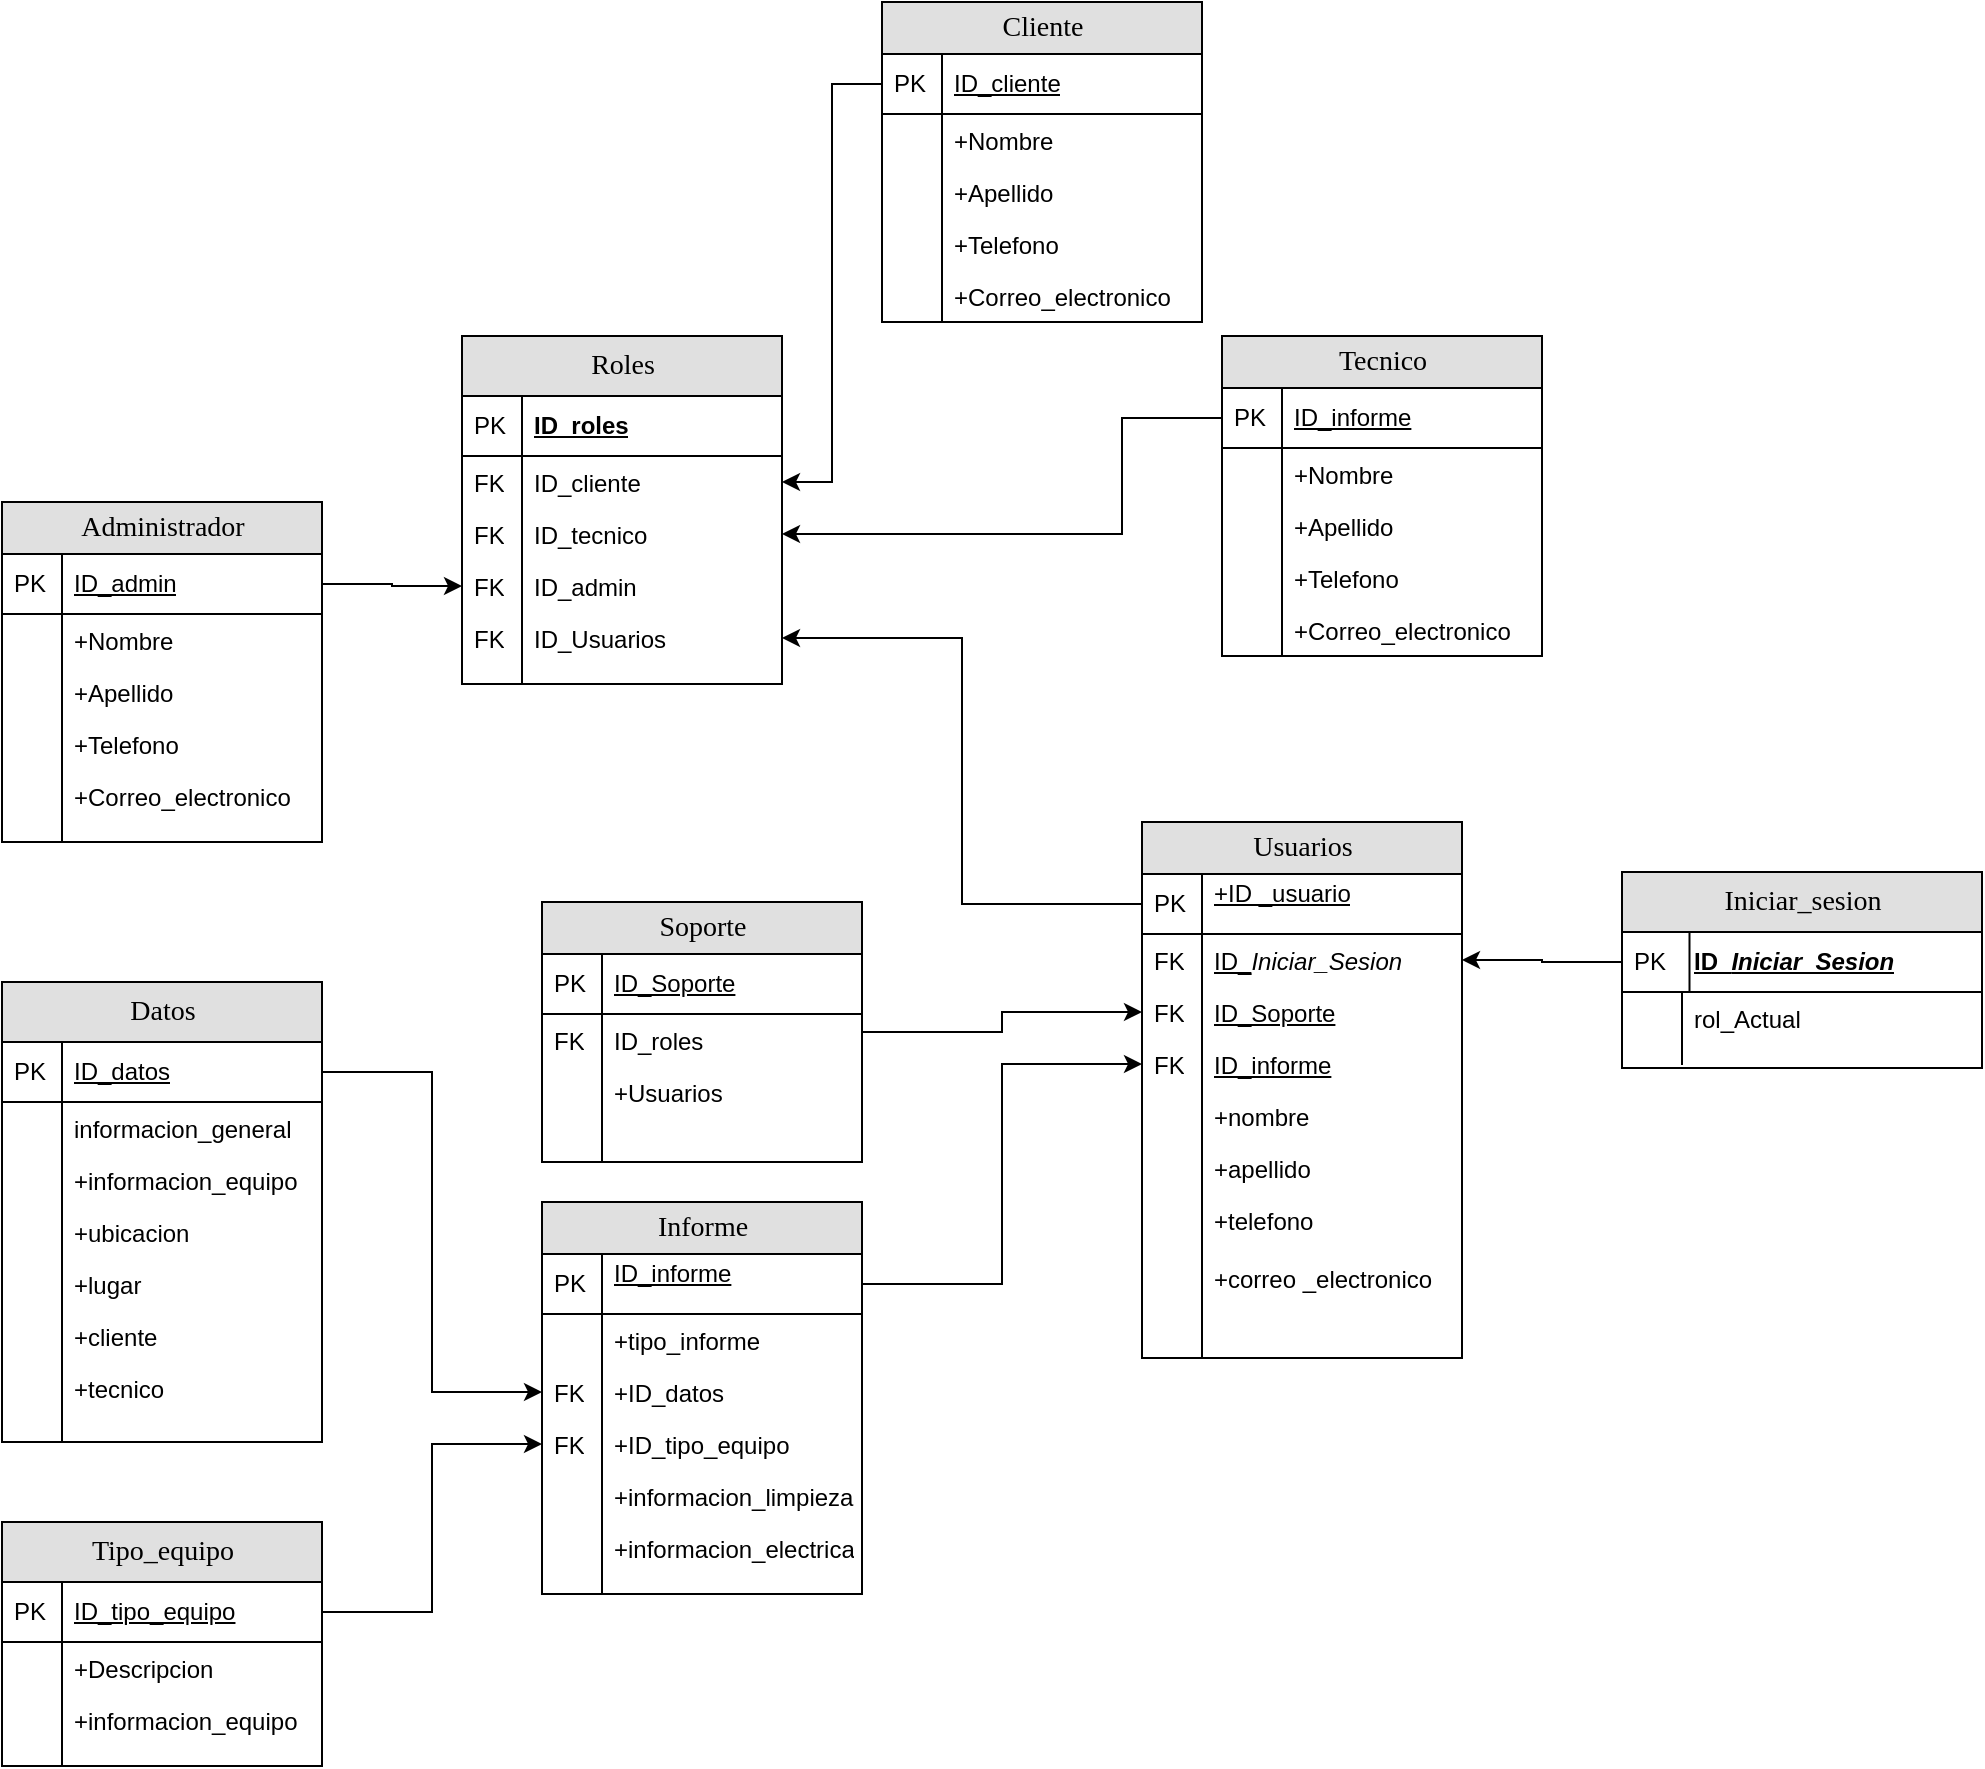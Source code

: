 <mxfile version="24.8.3">
  <diagram name="Page-1" id="e56a1550-8fbb-45ad-956c-1786394a9013">
    <mxGraphModel grid="1" page="1" gridSize="10" guides="1" tooltips="1" connect="1" arrows="1" fold="1" pageScale="1" pageWidth="1100" pageHeight="850" background="none" math="0" shadow="0">
      <root>
        <mxCell id="0" />
        <mxCell id="1" parent="0" />
        <mxCell id="2e49270ec7c68f3f-19" value="Roles" style="swimlane;html=1;fontStyle=0;childLayout=stackLayout;horizontal=1;startSize=30;fillColor=#e0e0e0;horizontalStack=0;resizeParent=1;resizeLast=0;collapsible=1;marginBottom=0;swimlaneFillColor=#ffffff;align=center;rounded=0;shadow=0;comic=0;labelBackgroundColor=none;strokeWidth=1;fontFamily=Verdana;fontSize=14" vertex="1" parent="1">
          <mxGeometry x="-530" y="-193" width="160" height="174" as="geometry" />
        </mxCell>
        <mxCell id="2e49270ec7c68f3f-20" value="ID_roles" style="shape=partialRectangle;top=0;left=0;right=0;bottom=1;html=1;align=left;verticalAlign=middle;fillColor=none;spacingLeft=34;spacingRight=4;whiteSpace=wrap;overflow=hidden;rotatable=0;points=[[0,0.5],[1,0.5]];portConstraint=eastwest;dropTarget=0;fontStyle=5;" vertex="1" parent="2e49270ec7c68f3f-19">
          <mxGeometry y="30" width="160" height="30" as="geometry" />
        </mxCell>
        <mxCell id="2e49270ec7c68f3f-21" value="PK" style="shape=partialRectangle;top=0;left=0;bottom=0;html=1;fillColor=none;align=left;verticalAlign=middle;spacingLeft=4;spacingRight=4;whiteSpace=wrap;overflow=hidden;rotatable=0;points=[];portConstraint=eastwest;part=1;" vertex="1" connectable="0" parent="2e49270ec7c68f3f-20">
          <mxGeometry width="30" height="30" as="geometry" />
        </mxCell>
        <mxCell id="2e49270ec7c68f3f-22" value="ID_cliente" style="shape=partialRectangle;top=0;left=0;right=0;bottom=0;html=1;align=left;verticalAlign=top;fillColor=none;spacingLeft=34;spacingRight=4;whiteSpace=wrap;overflow=hidden;rotatable=0;points=[[0,0.5],[1,0.5]];portConstraint=eastwest;dropTarget=0;" vertex="1" parent="2e49270ec7c68f3f-19">
          <mxGeometry y="60" width="160" height="26" as="geometry" />
        </mxCell>
        <mxCell id="2e49270ec7c68f3f-23" value="FK" style="shape=partialRectangle;top=0;left=0;bottom=0;html=1;fillColor=none;align=left;verticalAlign=top;spacingLeft=4;spacingRight=4;whiteSpace=wrap;overflow=hidden;rotatable=0;points=[];portConstraint=eastwest;part=1;" vertex="1" connectable="0" parent="2e49270ec7c68f3f-22">
          <mxGeometry width="30" height="26" as="geometry" />
        </mxCell>
        <mxCell id="2e49270ec7c68f3f-24" value="ID_tecnico" style="shape=partialRectangle;top=0;left=0;right=0;bottom=0;html=1;align=left;verticalAlign=top;fillColor=none;spacingLeft=34;spacingRight=4;whiteSpace=wrap;overflow=hidden;rotatable=0;points=[[0,0.5],[1,0.5]];portConstraint=eastwest;dropTarget=0;" vertex="1" parent="2e49270ec7c68f3f-19">
          <mxGeometry y="86" width="160" height="26" as="geometry" />
        </mxCell>
        <mxCell id="2e49270ec7c68f3f-25" value="FK" style="shape=partialRectangle;top=0;left=0;bottom=0;html=1;fillColor=none;align=left;verticalAlign=top;spacingLeft=4;spacingRight=4;whiteSpace=wrap;overflow=hidden;rotatable=0;points=[];portConstraint=eastwest;part=1;" vertex="1" connectable="0" parent="2e49270ec7c68f3f-24">
          <mxGeometry width="30" height="26" as="geometry" />
        </mxCell>
        <mxCell id="2e49270ec7c68f3f-26" value="ID_admin" style="shape=partialRectangle;top=0;left=0;right=0;bottom=0;html=1;align=left;verticalAlign=top;fillColor=none;spacingLeft=34;spacingRight=4;whiteSpace=wrap;overflow=hidden;rotatable=0;points=[[0,0.5],[1,0.5]];portConstraint=eastwest;dropTarget=0;" vertex="1" parent="2e49270ec7c68f3f-19">
          <mxGeometry y="112" width="160" height="26" as="geometry" />
        </mxCell>
        <mxCell id="2e49270ec7c68f3f-27" value="FK" style="shape=partialRectangle;top=0;left=0;bottom=0;html=1;fillColor=none;align=left;verticalAlign=top;spacingLeft=4;spacingRight=4;whiteSpace=wrap;overflow=hidden;rotatable=0;points=[];portConstraint=eastwest;part=1;" vertex="1" connectable="0" parent="2e49270ec7c68f3f-26">
          <mxGeometry width="30" height="26" as="geometry" />
        </mxCell>
        <mxCell id="3rJ6d0Um_e3zVgP1eXMT-92" value="ID_Usuarios" style="shape=partialRectangle;top=0;left=0;right=0;bottom=0;html=1;align=left;verticalAlign=top;fillColor=none;spacingLeft=34;spacingRight=4;whiteSpace=wrap;overflow=hidden;rotatable=0;points=[[0,0.5],[1,0.5]];portConstraint=eastwest;dropTarget=0;" vertex="1" parent="2e49270ec7c68f3f-19">
          <mxGeometry y="138" width="160" height="26" as="geometry" />
        </mxCell>
        <mxCell id="3rJ6d0Um_e3zVgP1eXMT-93" value="FK" style="shape=partialRectangle;top=0;left=0;bottom=0;html=1;fillColor=none;align=left;verticalAlign=top;spacingLeft=4;spacingRight=4;whiteSpace=wrap;overflow=hidden;rotatable=0;points=[];portConstraint=eastwest;part=1;" connectable="0" vertex="1" parent="3rJ6d0Um_e3zVgP1eXMT-92">
          <mxGeometry width="30" height="26" as="geometry" />
        </mxCell>
        <mxCell id="2e49270ec7c68f3f-28" value="" style="shape=partialRectangle;top=0;left=0;right=0;bottom=0;html=1;align=left;verticalAlign=top;fillColor=none;spacingLeft=34;spacingRight=4;whiteSpace=wrap;overflow=hidden;rotatable=0;points=[[0,0.5],[1,0.5]];portConstraint=eastwest;dropTarget=0;" vertex="1" parent="2e49270ec7c68f3f-19">
          <mxGeometry y="164" width="160" height="10" as="geometry" />
        </mxCell>
        <mxCell id="2e49270ec7c68f3f-29" value="" style="shape=partialRectangle;top=0;left=0;bottom=0;html=1;fillColor=none;align=left;verticalAlign=top;spacingLeft=4;spacingRight=4;whiteSpace=wrap;overflow=hidden;rotatable=0;points=[];portConstraint=eastwest;part=1;" vertex="1" connectable="0" parent="2e49270ec7c68f3f-28">
          <mxGeometry width="30" height="10" as="geometry" />
        </mxCell>
        <mxCell id="2e49270ec7c68f3f-80" value="Usuarios" style="swimlane;html=1;fontStyle=0;childLayout=stackLayout;horizontal=1;startSize=26;fillColor=#e0e0e0;horizontalStack=0;resizeParent=1;resizeLast=0;collapsible=1;marginBottom=0;swimlaneFillColor=#ffffff;align=center;rounded=0;shadow=0;comic=0;labelBackgroundColor=none;strokeWidth=1;fontFamily=Verdana;fontSize=14" vertex="1" parent="1">
          <mxGeometry x="-190" y="50" width="160" height="268" as="geometry" />
        </mxCell>
        <mxCell id="2e49270ec7c68f3f-81" value="&lt;span style=&quot;font-weight: 400; text-align: center; text-wrap-mode: nowrap;&quot;&gt;+ID _usuario&lt;/span&gt;&lt;div&gt;&lt;span style=&quot;font-weight: 400; text-align: center; text-wrap-mode: nowrap;&quot;&gt;&lt;br&gt;&lt;/span&gt;&lt;/div&gt;" style="shape=partialRectangle;top=0;left=0;right=0;bottom=1;html=1;align=left;verticalAlign=middle;fillColor=none;spacingLeft=34;spacingRight=4;whiteSpace=wrap;overflow=hidden;rotatable=0;points=[[0,0.5],[1,0.5]];portConstraint=eastwest;dropTarget=0;fontStyle=5;" vertex="1" parent="2e49270ec7c68f3f-80">
          <mxGeometry y="26" width="160" height="30" as="geometry" />
        </mxCell>
        <mxCell id="2e49270ec7c68f3f-82" value="PK" style="shape=partialRectangle;top=0;left=0;bottom=0;html=1;fillColor=none;align=left;verticalAlign=middle;spacingLeft=4;spacingRight=4;whiteSpace=wrap;overflow=hidden;rotatable=0;points=[];portConstraint=eastwest;part=1;" vertex="1" connectable="0" parent="2e49270ec7c68f3f-81">
          <mxGeometry width="30" height="30" as="geometry" />
        </mxCell>
        <mxCell id="3rJ6d0Um_e3zVgP1eXMT-101" value="&lt;span style=&quot;text-decoration-line: underline;&quot;&gt;ID_&lt;/span&gt;&lt;i style=&quot;background-color: initial;&quot;&gt;Iniciar_Sesion&lt;/i&gt;" style="shape=partialRectangle;top=0;left=0;right=0;bottom=0;html=1;align=left;verticalAlign=top;fillColor=none;spacingLeft=34;spacingRight=4;whiteSpace=wrap;overflow=hidden;rotatable=0;points=[[0,0.5],[1,0.5]];portConstraint=eastwest;dropTarget=0;" vertex="1" parent="2e49270ec7c68f3f-80">
          <mxGeometry y="56" width="160" height="26" as="geometry" />
        </mxCell>
        <mxCell id="3rJ6d0Um_e3zVgP1eXMT-102" value="FK" style="shape=partialRectangle;top=0;left=0;bottom=0;html=1;fillColor=none;align=left;verticalAlign=top;spacingLeft=4;spacingRight=4;whiteSpace=wrap;overflow=hidden;rotatable=0;points=[];portConstraint=eastwest;part=1;" connectable="0" vertex="1" parent="3rJ6d0Um_e3zVgP1eXMT-101">
          <mxGeometry width="30" height="26" as="geometry" />
        </mxCell>
        <mxCell id="2e49270ec7c68f3f-83" value="&lt;span style=&quot;text-align: center; text-wrap-mode: nowrap; text-decoration-line: underline;&quot;&gt;ID_Soporte&lt;/span&gt;" style="shape=partialRectangle;top=0;left=0;right=0;bottom=0;html=1;align=left;verticalAlign=top;fillColor=none;spacingLeft=34;spacingRight=4;whiteSpace=wrap;overflow=hidden;rotatable=0;points=[[0,0.5],[1,0.5]];portConstraint=eastwest;dropTarget=0;" vertex="1" parent="2e49270ec7c68f3f-80">
          <mxGeometry y="82" width="160" height="26" as="geometry" />
        </mxCell>
        <mxCell id="2e49270ec7c68f3f-84" value="FK" style="shape=partialRectangle;top=0;left=0;bottom=0;html=1;fillColor=none;align=left;verticalAlign=top;spacingLeft=4;spacingRight=4;whiteSpace=wrap;overflow=hidden;rotatable=0;points=[];portConstraint=eastwest;part=1;" vertex="1" connectable="0" parent="2e49270ec7c68f3f-83">
          <mxGeometry width="30" height="26" as="geometry" />
        </mxCell>
        <mxCell id="3rJ6d0Um_e3zVgP1eXMT-129" value="&lt;span style=&quot;text-align: center; text-wrap-mode: nowrap; text-decoration-line: underline;&quot;&gt;ID_informe&lt;/span&gt;" style="shape=partialRectangle;top=0;left=0;right=0;bottom=0;html=1;align=left;verticalAlign=top;fillColor=none;spacingLeft=34;spacingRight=4;whiteSpace=wrap;overflow=hidden;rotatable=0;points=[[0,0.5],[1,0.5]];portConstraint=eastwest;dropTarget=0;" vertex="1" parent="2e49270ec7c68f3f-80">
          <mxGeometry y="108" width="160" height="26" as="geometry" />
        </mxCell>
        <mxCell id="3rJ6d0Um_e3zVgP1eXMT-130" value="FK" style="shape=partialRectangle;top=0;left=0;bottom=0;html=1;fillColor=none;align=left;verticalAlign=top;spacingLeft=4;spacingRight=4;whiteSpace=wrap;overflow=hidden;rotatable=0;points=[];portConstraint=eastwest;part=1;" connectable="0" vertex="1" parent="3rJ6d0Um_e3zVgP1eXMT-129">
          <mxGeometry width="30" height="26" as="geometry" />
        </mxCell>
        <mxCell id="3rJ6d0Um_e3zVgP1eXMT-99" value="&lt;span style=&quot;text-align: center; text-wrap-mode: nowrap;&quot;&gt;+nombre&lt;/span&gt;" style="shape=partialRectangle;top=0;left=0;right=0;bottom=0;html=1;align=left;verticalAlign=top;fillColor=none;spacingLeft=34;spacingRight=4;whiteSpace=wrap;overflow=hidden;rotatable=0;points=[[0,0.5],[1,0.5]];portConstraint=eastwest;dropTarget=0;" vertex="1" parent="2e49270ec7c68f3f-80">
          <mxGeometry y="134" width="160" height="26" as="geometry" />
        </mxCell>
        <mxCell id="3rJ6d0Um_e3zVgP1eXMT-100" value="" style="shape=partialRectangle;top=0;left=0;bottom=0;html=1;fillColor=none;align=left;verticalAlign=top;spacingLeft=4;spacingRight=4;whiteSpace=wrap;overflow=hidden;rotatable=0;points=[];portConstraint=eastwest;part=1;" connectable="0" vertex="1" parent="3rJ6d0Um_e3zVgP1eXMT-99">
          <mxGeometry width="30" height="26" as="geometry" />
        </mxCell>
        <mxCell id="2e49270ec7c68f3f-85" value="+apellido" style="shape=partialRectangle;top=0;left=0;right=0;bottom=0;html=1;align=left;verticalAlign=top;fillColor=none;spacingLeft=34;spacingRight=4;whiteSpace=wrap;overflow=hidden;rotatable=0;points=[[0,0.5],[1,0.5]];portConstraint=eastwest;dropTarget=0;" vertex="1" parent="2e49270ec7c68f3f-80">
          <mxGeometry y="160" width="160" height="26" as="geometry" />
        </mxCell>
        <mxCell id="2e49270ec7c68f3f-86" value="" style="shape=partialRectangle;top=0;left=0;bottom=0;html=1;fillColor=none;align=left;verticalAlign=top;spacingLeft=4;spacingRight=4;whiteSpace=wrap;overflow=hidden;rotatable=0;points=[];portConstraint=eastwest;part=1;" vertex="1" connectable="0" parent="2e49270ec7c68f3f-85">
          <mxGeometry width="30" height="26" as="geometry" />
        </mxCell>
        <mxCell id="2e49270ec7c68f3f-87" value="+telefono&lt;div&gt;&lt;br&gt;&lt;div&gt;+correo _electronico&lt;/div&gt;&lt;/div&gt;" style="shape=partialRectangle;top=0;left=0;right=0;bottom=0;html=1;align=left;verticalAlign=top;fillColor=none;spacingLeft=34;spacingRight=4;whiteSpace=wrap;overflow=hidden;rotatable=0;points=[[0,0.5],[1,0.5]];portConstraint=eastwest;dropTarget=0;" vertex="1" parent="2e49270ec7c68f3f-80">
          <mxGeometry y="186" width="160" height="72" as="geometry" />
        </mxCell>
        <mxCell id="2e49270ec7c68f3f-88" value="" style="shape=partialRectangle;top=0;left=0;bottom=0;html=1;fillColor=none;align=left;verticalAlign=top;spacingLeft=4;spacingRight=4;whiteSpace=wrap;overflow=hidden;rotatable=0;points=[];portConstraint=eastwest;part=1;" vertex="1" connectable="0" parent="2e49270ec7c68f3f-87">
          <mxGeometry width="30" height="72" as="geometry" />
        </mxCell>
        <mxCell id="2e49270ec7c68f3f-89" value="" style="shape=partialRectangle;top=0;left=0;right=0;bottom=0;html=1;align=left;verticalAlign=top;fillColor=none;spacingLeft=34;spacingRight=4;whiteSpace=wrap;overflow=hidden;rotatable=0;points=[[0,0.5],[1,0.5]];portConstraint=eastwest;dropTarget=0;" vertex="1" parent="2e49270ec7c68f3f-80">
          <mxGeometry y="258" width="160" height="10" as="geometry" />
        </mxCell>
        <mxCell id="2e49270ec7c68f3f-90" value="" style="shape=partialRectangle;top=0;left=0;bottom=0;html=1;fillColor=none;align=left;verticalAlign=top;spacingLeft=4;spacingRight=4;whiteSpace=wrap;overflow=hidden;rotatable=0;points=[];portConstraint=eastwest;part=1;" vertex="1" connectable="0" parent="2e49270ec7c68f3f-89">
          <mxGeometry width="30" height="10" as="geometry" />
        </mxCell>
        <mxCell id="4JsmEMZr_gFzECtk1Gia-3" value="Administrador" style="swimlane;html=1;fontStyle=0;childLayout=stackLayout;horizontal=1;startSize=26;fillColor=#e0e0e0;horizontalStack=0;resizeParent=1;resizeLast=0;collapsible=1;marginBottom=0;swimlaneFillColor=#ffffff;align=center;rounded=0;shadow=0;comic=0;labelBackgroundColor=none;strokeWidth=1;fontFamily=Verdana;fontSize=14" vertex="1" parent="1">
          <mxGeometry x="-760" y="-110" width="160" height="170" as="geometry" />
        </mxCell>
        <mxCell id="4JsmEMZr_gFzECtk1Gia-4" value="&lt;span style=&quot;font-weight: 400; text-align: center; text-wrap-mode: nowrap;&quot;&gt;ID_admin&lt;/span&gt;" style="shape=partialRectangle;top=0;left=0;right=0;bottom=1;html=1;align=left;verticalAlign=middle;fillColor=none;spacingLeft=34;spacingRight=4;whiteSpace=wrap;overflow=hidden;rotatable=0;points=[[0,0.5],[1,0.5]];portConstraint=eastwest;dropTarget=0;fontStyle=5;" vertex="1" parent="4JsmEMZr_gFzECtk1Gia-3">
          <mxGeometry y="26" width="160" height="30" as="geometry" />
        </mxCell>
        <mxCell id="4JsmEMZr_gFzECtk1Gia-5" value="PK" style="shape=partialRectangle;top=0;left=0;bottom=0;html=1;fillColor=none;align=left;verticalAlign=middle;spacingLeft=4;spacingRight=4;whiteSpace=wrap;overflow=hidden;rotatable=0;points=[];portConstraint=eastwest;part=1;" connectable="0" vertex="1" parent="4JsmEMZr_gFzECtk1Gia-4">
          <mxGeometry width="30" height="30" as="geometry" />
        </mxCell>
        <mxCell id="4JsmEMZr_gFzECtk1Gia-8" value="&lt;div style=&quot;text-align: center; text-wrap-mode: nowrap;&quot;&gt;+Nombre&lt;/div&gt;&lt;div&gt;&lt;br&gt;&lt;/div&gt;" style="shape=partialRectangle;top=0;left=0;right=0;bottom=0;html=1;align=left;verticalAlign=top;fillColor=none;spacingLeft=34;spacingRight=4;whiteSpace=wrap;overflow=hidden;rotatable=0;points=[[0,0.5],[1,0.5]];portConstraint=eastwest;dropTarget=0;" vertex="1" parent="4JsmEMZr_gFzECtk1Gia-3">
          <mxGeometry y="56" width="160" height="26" as="geometry" />
        </mxCell>
        <mxCell id="4JsmEMZr_gFzECtk1Gia-9" value="" style="shape=partialRectangle;top=0;left=0;bottom=0;html=1;fillColor=none;align=left;verticalAlign=top;spacingLeft=4;spacingRight=4;whiteSpace=wrap;overflow=hidden;rotatable=0;points=[];portConstraint=eastwest;part=1;" connectable="0" vertex="1" parent="4JsmEMZr_gFzECtk1Gia-8">
          <mxGeometry width="30" height="26" as="geometry" />
        </mxCell>
        <mxCell id="4JsmEMZr_gFzECtk1Gia-10" value="&lt;div style=&quot;text-align: center; text-wrap-mode: nowrap;&quot;&gt;&lt;span style=&quot;background-color: initial;&quot;&gt;+Apellido&amp;nbsp;&lt;/span&gt;&lt;/div&gt;&lt;div&gt;&lt;span style=&quot;background-color: initial;&quot;&gt;&lt;br&gt;&lt;/span&gt;&lt;/div&gt;" style="shape=partialRectangle;top=0;left=0;right=0;bottom=0;html=1;align=left;verticalAlign=top;fillColor=none;spacingLeft=34;spacingRight=4;whiteSpace=wrap;overflow=hidden;rotatable=0;points=[[0,0.5],[1,0.5]];portConstraint=eastwest;dropTarget=0;" vertex="1" parent="4JsmEMZr_gFzECtk1Gia-3">
          <mxGeometry y="82" width="160" height="26" as="geometry" />
        </mxCell>
        <mxCell id="4JsmEMZr_gFzECtk1Gia-11" value="" style="shape=partialRectangle;top=0;left=0;bottom=0;html=1;fillColor=none;align=left;verticalAlign=top;spacingLeft=4;spacingRight=4;whiteSpace=wrap;overflow=hidden;rotatable=0;points=[];portConstraint=eastwest;part=1;" connectable="0" vertex="1" parent="4JsmEMZr_gFzECtk1Gia-10">
          <mxGeometry width="30" height="26" as="geometry" />
        </mxCell>
        <mxCell id="4JsmEMZr_gFzECtk1Gia-28" value="&lt;div style=&quot;text-align: center; text-wrap-mode: nowrap;&quot;&gt;+Telefono&lt;/div&gt;" style="shape=partialRectangle;top=0;left=0;right=0;bottom=0;html=1;align=left;verticalAlign=top;fillColor=none;spacingLeft=34;spacingRight=4;whiteSpace=wrap;overflow=hidden;rotatable=0;points=[[0,0.5],[1,0.5]];portConstraint=eastwest;dropTarget=0;" vertex="1" parent="4JsmEMZr_gFzECtk1Gia-3">
          <mxGeometry y="108" width="160" height="26" as="geometry" />
        </mxCell>
        <mxCell id="4JsmEMZr_gFzECtk1Gia-29" value="" style="shape=partialRectangle;top=0;left=0;bottom=0;html=1;fillColor=none;align=left;verticalAlign=top;spacingLeft=4;spacingRight=4;whiteSpace=wrap;overflow=hidden;rotatable=0;points=[];portConstraint=eastwest;part=1;" connectable="0" vertex="1" parent="4JsmEMZr_gFzECtk1Gia-28">
          <mxGeometry width="30" height="26" as="geometry" />
        </mxCell>
        <mxCell id="4JsmEMZr_gFzECtk1Gia-30" value="&lt;div style=&quot;text-align: center; text-wrap-mode: nowrap;&quot;&gt;+Correo_electronico&lt;/div&gt;" style="shape=partialRectangle;top=0;left=0;right=0;bottom=0;html=1;align=left;verticalAlign=top;fillColor=none;spacingLeft=34;spacingRight=4;whiteSpace=wrap;overflow=hidden;rotatable=0;points=[[0,0.5],[1,0.5]];portConstraint=eastwest;dropTarget=0;" vertex="1" parent="4JsmEMZr_gFzECtk1Gia-3">
          <mxGeometry y="134" width="160" height="26" as="geometry" />
        </mxCell>
        <mxCell id="4JsmEMZr_gFzECtk1Gia-31" value="" style="shape=partialRectangle;top=0;left=0;bottom=0;html=1;fillColor=none;align=left;verticalAlign=top;spacingLeft=4;spacingRight=4;whiteSpace=wrap;overflow=hidden;rotatable=0;points=[];portConstraint=eastwest;part=1;" connectable="0" vertex="1" parent="4JsmEMZr_gFzECtk1Gia-30">
          <mxGeometry width="30" height="26" as="geometry" />
        </mxCell>
        <mxCell id="4JsmEMZr_gFzECtk1Gia-12" value="" style="shape=partialRectangle;top=0;left=0;right=0;bottom=0;html=1;align=left;verticalAlign=top;fillColor=none;spacingLeft=34;spacingRight=4;whiteSpace=wrap;overflow=hidden;rotatable=0;points=[[0,0.5],[1,0.5]];portConstraint=eastwest;dropTarget=0;" vertex="1" parent="4JsmEMZr_gFzECtk1Gia-3">
          <mxGeometry y="160" width="160" height="10" as="geometry" />
        </mxCell>
        <mxCell id="4JsmEMZr_gFzECtk1Gia-13" value="" style="shape=partialRectangle;top=0;left=0;bottom=0;html=1;fillColor=none;align=left;verticalAlign=top;spacingLeft=4;spacingRight=4;whiteSpace=wrap;overflow=hidden;rotatable=0;points=[];portConstraint=eastwest;part=1;" connectable="0" vertex="1" parent="4JsmEMZr_gFzECtk1Gia-12">
          <mxGeometry width="30" height="10" as="geometry" />
        </mxCell>
        <mxCell id="4JsmEMZr_gFzECtk1Gia-16" value="Informe" style="swimlane;html=1;fontStyle=0;childLayout=stackLayout;horizontal=1;startSize=26;fillColor=#e0e0e0;horizontalStack=0;resizeParent=1;resizeLast=0;collapsible=1;marginBottom=0;swimlaneFillColor=#ffffff;align=center;rounded=0;shadow=0;comic=0;labelBackgroundColor=none;strokeWidth=1;fontFamily=Verdana;fontSize=14" vertex="1" parent="1">
          <mxGeometry x="-490" y="240" width="160" height="196" as="geometry" />
        </mxCell>
        <mxCell id="4JsmEMZr_gFzECtk1Gia-17" value="&lt;div style=&quot;font-weight: 400;&quot;&gt;ID_informe&lt;/div&gt;&lt;div&gt;&lt;br&gt;&lt;/div&gt;" style="shape=partialRectangle;top=0;left=0;right=0;bottom=1;html=1;align=left;verticalAlign=middle;fillColor=none;spacingLeft=34;spacingRight=4;whiteSpace=wrap;overflow=hidden;rotatable=0;points=[[0,0.5],[1,0.5]];portConstraint=eastwest;dropTarget=0;fontStyle=5;" vertex="1" parent="4JsmEMZr_gFzECtk1Gia-16">
          <mxGeometry y="26" width="160" height="30" as="geometry" />
        </mxCell>
        <mxCell id="4JsmEMZr_gFzECtk1Gia-18" value="PK" style="shape=partialRectangle;top=0;left=0;bottom=0;html=1;fillColor=none;align=left;verticalAlign=middle;spacingLeft=4;spacingRight=4;whiteSpace=wrap;overflow=hidden;rotatable=0;points=[];portConstraint=eastwest;part=1;" connectable="0" vertex="1" parent="4JsmEMZr_gFzECtk1Gia-17">
          <mxGeometry width="30" height="30" as="geometry" />
        </mxCell>
        <mxCell id="4JsmEMZr_gFzECtk1Gia-19" value="&lt;div&gt;+tipo_informe&lt;/div&gt;&lt;div&gt;&lt;br&gt;&lt;/div&gt;" style="shape=partialRectangle;top=0;left=0;right=0;bottom=0;html=1;align=left;verticalAlign=top;fillColor=none;spacingLeft=34;spacingRight=4;whiteSpace=wrap;overflow=hidden;rotatable=0;points=[[0,0.5],[1,0.5]];portConstraint=eastwest;dropTarget=0;" vertex="1" parent="4JsmEMZr_gFzECtk1Gia-16">
          <mxGeometry y="56" width="160" height="26" as="geometry" />
        </mxCell>
        <mxCell id="4JsmEMZr_gFzECtk1Gia-20" value="" style="shape=partialRectangle;top=0;left=0;bottom=0;html=1;fillColor=none;align=left;verticalAlign=top;spacingLeft=4;spacingRight=4;whiteSpace=wrap;overflow=hidden;rotatable=0;points=[];portConstraint=eastwest;part=1;" connectable="0" vertex="1" parent="4JsmEMZr_gFzECtk1Gia-19">
          <mxGeometry width="30" height="26" as="geometry" />
        </mxCell>
        <mxCell id="4JsmEMZr_gFzECtk1Gia-21" value="&lt;div&gt;+ID_datos&lt;/div&gt;&lt;div&gt;&lt;br&gt;&lt;/div&gt;&lt;div&gt;&lt;/div&gt;" style="shape=partialRectangle;top=0;left=0;right=0;bottom=0;html=1;align=left;verticalAlign=top;fillColor=none;spacingLeft=34;spacingRight=4;whiteSpace=wrap;overflow=hidden;rotatable=0;points=[[0,0.5],[1,0.5]];portConstraint=eastwest;dropTarget=0;" vertex="1" parent="4JsmEMZr_gFzECtk1Gia-16">
          <mxGeometry y="82" width="160" height="26" as="geometry" />
        </mxCell>
        <mxCell id="4JsmEMZr_gFzECtk1Gia-22" value="FK" style="shape=partialRectangle;top=0;left=0;bottom=0;html=1;fillColor=none;align=left;verticalAlign=top;spacingLeft=4;spacingRight=4;whiteSpace=wrap;overflow=hidden;rotatable=0;points=[];portConstraint=eastwest;part=1;" connectable="0" vertex="1" parent="4JsmEMZr_gFzECtk1Gia-21">
          <mxGeometry width="30" height="26" as="geometry" />
        </mxCell>
        <mxCell id="4JsmEMZr_gFzECtk1Gia-23" value="&lt;div&gt;+ID_tipo_equipo&lt;/div&gt;&lt;div&gt;&lt;br&gt;&lt;/div&gt;" style="shape=partialRectangle;top=0;left=0;right=0;bottom=0;html=1;align=left;verticalAlign=top;fillColor=none;spacingLeft=34;spacingRight=4;whiteSpace=wrap;overflow=hidden;rotatable=0;points=[[0,0.5],[1,0.5]];portConstraint=eastwest;dropTarget=0;" vertex="1" parent="4JsmEMZr_gFzECtk1Gia-16">
          <mxGeometry y="108" width="160" height="26" as="geometry" />
        </mxCell>
        <mxCell id="4JsmEMZr_gFzECtk1Gia-24" value="FK" style="shape=partialRectangle;top=0;left=0;bottom=0;html=1;fillColor=none;align=left;verticalAlign=top;spacingLeft=4;spacingRight=4;whiteSpace=wrap;overflow=hidden;rotatable=0;points=[];portConstraint=eastwest;part=1;" connectable="0" vertex="1" parent="4JsmEMZr_gFzECtk1Gia-23">
          <mxGeometry width="30" height="26" as="geometry" />
        </mxCell>
        <mxCell id="3rJ6d0Um_e3zVgP1eXMT-30" value="&lt;div&gt;+informacion_limpieza&amp;nbsp;&lt;/div&gt;&lt;div&gt;&lt;br&gt;&lt;/div&gt;" style="shape=partialRectangle;top=0;left=0;right=0;bottom=0;html=1;align=left;verticalAlign=top;fillColor=none;spacingLeft=34;spacingRight=4;whiteSpace=wrap;overflow=hidden;rotatable=0;points=[[0,0.5],[1,0.5]];portConstraint=eastwest;dropTarget=0;" vertex="1" parent="4JsmEMZr_gFzECtk1Gia-16">
          <mxGeometry y="134" width="160" height="26" as="geometry" />
        </mxCell>
        <mxCell id="3rJ6d0Um_e3zVgP1eXMT-31" value="" style="shape=partialRectangle;top=0;left=0;bottom=0;html=1;fillColor=none;align=left;verticalAlign=top;spacingLeft=4;spacingRight=4;whiteSpace=wrap;overflow=hidden;rotatable=0;points=[];portConstraint=eastwest;part=1;" connectable="0" vertex="1" parent="3rJ6d0Um_e3zVgP1eXMT-30">
          <mxGeometry width="30" height="26" as="geometry" />
        </mxCell>
        <mxCell id="3rJ6d0Um_e3zVgP1eXMT-32" value="&lt;div&gt;+informacion_electrica&lt;/div&gt;" style="shape=partialRectangle;top=0;left=0;right=0;bottom=0;html=1;align=left;verticalAlign=top;fillColor=none;spacingLeft=34;spacingRight=4;whiteSpace=wrap;overflow=hidden;rotatable=0;points=[[0,0.5],[1,0.5]];portConstraint=eastwest;dropTarget=0;" vertex="1" parent="4JsmEMZr_gFzECtk1Gia-16">
          <mxGeometry y="160" width="160" height="26" as="geometry" />
        </mxCell>
        <mxCell id="3rJ6d0Um_e3zVgP1eXMT-33" value="" style="shape=partialRectangle;top=0;left=0;bottom=0;html=1;fillColor=none;align=left;verticalAlign=top;spacingLeft=4;spacingRight=4;whiteSpace=wrap;overflow=hidden;rotatable=0;points=[];portConstraint=eastwest;part=1;" connectable="0" vertex="1" parent="3rJ6d0Um_e3zVgP1eXMT-32">
          <mxGeometry width="30" height="26" as="geometry" />
        </mxCell>
        <mxCell id="4JsmEMZr_gFzECtk1Gia-25" value="" style="shape=partialRectangle;top=0;left=0;right=0;bottom=0;html=1;align=left;verticalAlign=top;fillColor=none;spacingLeft=34;spacingRight=4;whiteSpace=wrap;overflow=hidden;rotatable=0;points=[[0,0.5],[1,0.5]];portConstraint=eastwest;dropTarget=0;" vertex="1" parent="4JsmEMZr_gFzECtk1Gia-16">
          <mxGeometry y="186" width="160" height="10" as="geometry" />
        </mxCell>
        <mxCell id="4JsmEMZr_gFzECtk1Gia-26" value="" style="shape=partialRectangle;top=0;left=0;bottom=0;html=1;fillColor=none;align=left;verticalAlign=top;spacingLeft=4;spacingRight=4;whiteSpace=wrap;overflow=hidden;rotatable=0;points=[];portConstraint=eastwest;part=1;" connectable="0" vertex="1" parent="4JsmEMZr_gFzECtk1Gia-25">
          <mxGeometry width="30" height="10" as="geometry" />
        </mxCell>
        <mxCell id="3rJ6d0Um_e3zVgP1eXMT-10" value="Cliente" style="swimlane;html=1;fontStyle=0;childLayout=stackLayout;horizontal=1;startSize=26;fillColor=#e0e0e0;horizontalStack=0;resizeParent=1;resizeLast=0;collapsible=1;marginBottom=0;swimlaneFillColor=#ffffff;align=center;rounded=0;shadow=0;comic=0;labelBackgroundColor=none;strokeWidth=1;fontFamily=Verdana;fontSize=14" vertex="1" parent="1">
          <mxGeometry x="-320" y="-360" width="160" height="160" as="geometry" />
        </mxCell>
        <mxCell id="3rJ6d0Um_e3zVgP1eXMT-11" value="&lt;span style=&quot;font-weight: 400; text-align: center; text-wrap-mode: nowrap;&quot;&gt;ID_cliente&lt;/span&gt;" style="shape=partialRectangle;top=0;left=0;right=0;bottom=1;html=1;align=left;verticalAlign=middle;fillColor=none;spacingLeft=34;spacingRight=4;whiteSpace=wrap;overflow=hidden;rotatable=0;points=[[0,0.5],[1,0.5]];portConstraint=eastwest;dropTarget=0;fontStyle=5;" vertex="1" parent="3rJ6d0Um_e3zVgP1eXMT-10">
          <mxGeometry y="26" width="160" height="30" as="geometry" />
        </mxCell>
        <mxCell id="3rJ6d0Um_e3zVgP1eXMT-12" value="PK" style="shape=partialRectangle;top=0;left=0;bottom=0;html=1;fillColor=none;align=left;verticalAlign=middle;spacingLeft=4;spacingRight=4;whiteSpace=wrap;overflow=hidden;rotatable=0;points=[];portConstraint=eastwest;part=1;" connectable="0" vertex="1" parent="3rJ6d0Um_e3zVgP1eXMT-11">
          <mxGeometry width="30" height="30" as="geometry" />
        </mxCell>
        <mxCell id="3rJ6d0Um_e3zVgP1eXMT-13" value="&lt;div style=&quot;text-align: center; text-wrap-mode: nowrap;&quot;&gt;+Nombre&lt;/div&gt;&lt;div&gt;&lt;br&gt;&lt;/div&gt;" style="shape=partialRectangle;top=0;left=0;right=0;bottom=0;html=1;align=left;verticalAlign=top;fillColor=none;spacingLeft=34;spacingRight=4;whiteSpace=wrap;overflow=hidden;rotatable=0;points=[[0,0.5],[1,0.5]];portConstraint=eastwest;dropTarget=0;" vertex="1" parent="3rJ6d0Um_e3zVgP1eXMT-10">
          <mxGeometry y="56" width="160" height="26" as="geometry" />
        </mxCell>
        <mxCell id="3rJ6d0Um_e3zVgP1eXMT-14" value="" style="shape=partialRectangle;top=0;left=0;bottom=0;html=1;fillColor=none;align=left;verticalAlign=top;spacingLeft=4;spacingRight=4;whiteSpace=wrap;overflow=hidden;rotatable=0;points=[];portConstraint=eastwest;part=1;" connectable="0" vertex="1" parent="3rJ6d0Um_e3zVgP1eXMT-13">
          <mxGeometry width="30" height="26" as="geometry" />
        </mxCell>
        <mxCell id="3rJ6d0Um_e3zVgP1eXMT-15" value="&lt;span style=&quot;text-align: center; text-wrap-mode: nowrap;&quot;&gt;+Apellido&lt;/span&gt;" style="shape=partialRectangle;top=0;left=0;right=0;bottom=0;html=1;align=left;verticalAlign=top;fillColor=none;spacingLeft=34;spacingRight=4;whiteSpace=wrap;overflow=hidden;rotatable=0;points=[[0,0.5],[1,0.5]];portConstraint=eastwest;dropTarget=0;" vertex="1" parent="3rJ6d0Um_e3zVgP1eXMT-10">
          <mxGeometry y="82" width="160" height="26" as="geometry" />
        </mxCell>
        <mxCell id="3rJ6d0Um_e3zVgP1eXMT-16" value="" style="shape=partialRectangle;top=0;left=0;bottom=0;html=1;fillColor=none;align=left;verticalAlign=top;spacingLeft=4;spacingRight=4;whiteSpace=wrap;overflow=hidden;rotatable=0;points=[];portConstraint=eastwest;part=1;" connectable="0" vertex="1" parent="3rJ6d0Um_e3zVgP1eXMT-15">
          <mxGeometry width="30" height="26" as="geometry" />
        </mxCell>
        <mxCell id="3rJ6d0Um_e3zVgP1eXMT-24" value="&lt;span style=&quot;text-align: center; text-wrap-mode: nowrap;&quot;&gt;+Telefono&lt;/span&gt;" style="shape=partialRectangle;top=0;left=0;right=0;bottom=0;html=1;align=left;verticalAlign=top;fillColor=none;spacingLeft=34;spacingRight=4;whiteSpace=wrap;overflow=hidden;rotatable=0;points=[[0,0.5],[1,0.5]];portConstraint=eastwest;dropTarget=0;" vertex="1" parent="3rJ6d0Um_e3zVgP1eXMT-10">
          <mxGeometry y="108" width="160" height="26" as="geometry" />
        </mxCell>
        <mxCell id="3rJ6d0Um_e3zVgP1eXMT-25" value="" style="shape=partialRectangle;top=0;left=0;bottom=0;html=1;fillColor=none;align=left;verticalAlign=top;spacingLeft=4;spacingRight=4;whiteSpace=wrap;overflow=hidden;rotatable=0;points=[];portConstraint=eastwest;part=1;" connectable="0" vertex="1" parent="3rJ6d0Um_e3zVgP1eXMT-24">
          <mxGeometry width="30" height="26" as="geometry" />
        </mxCell>
        <mxCell id="3rJ6d0Um_e3zVgP1eXMT-26" value="&lt;span style=&quot;text-align: center; text-wrap-mode: nowrap;&quot;&gt;+Correo_electronico&lt;/span&gt;" style="shape=partialRectangle;top=0;left=0;right=0;bottom=0;html=1;align=left;verticalAlign=top;fillColor=none;spacingLeft=34;spacingRight=4;whiteSpace=wrap;overflow=hidden;rotatable=0;points=[[0,0.5],[1,0.5]];portConstraint=eastwest;dropTarget=0;" vertex="1" parent="3rJ6d0Um_e3zVgP1eXMT-10">
          <mxGeometry y="134" width="160" height="26" as="geometry" />
        </mxCell>
        <mxCell id="3rJ6d0Um_e3zVgP1eXMT-27" value="" style="shape=partialRectangle;top=0;left=0;bottom=0;html=1;fillColor=none;align=left;verticalAlign=top;spacingLeft=4;spacingRight=4;whiteSpace=wrap;overflow=hidden;rotatable=0;points=[];portConstraint=eastwest;part=1;" connectable="0" vertex="1" parent="3rJ6d0Um_e3zVgP1eXMT-26">
          <mxGeometry width="30" height="26" as="geometry" />
        </mxCell>
        <mxCell id="3rJ6d0Um_e3zVgP1eXMT-95" style="edgeStyle=orthogonalEdgeStyle;rounded=0;orthogonalLoop=1;jettySize=auto;html=1;exitX=0;exitY=0.5;exitDx=0;exitDy=0;" edge="1" parent="1" source="3rJ6d0Um_e3zVgP1eXMT-35" target="2e49270ec7c68f3f-24">
          <mxGeometry relative="1" as="geometry">
            <Array as="points">
              <mxPoint x="-200" y="-152" />
              <mxPoint x="-200" y="-94" />
            </Array>
          </mxGeometry>
        </mxCell>
        <mxCell id="3rJ6d0Um_e3zVgP1eXMT-34" value="Tecnico" style="swimlane;html=1;fontStyle=0;childLayout=stackLayout;horizontal=1;startSize=26;fillColor=#e0e0e0;horizontalStack=0;resizeParent=1;resizeLast=0;collapsible=1;marginBottom=0;swimlaneFillColor=#ffffff;align=center;rounded=0;shadow=0;comic=0;labelBackgroundColor=none;strokeWidth=1;fontFamily=Verdana;fontSize=14" vertex="1" parent="1">
          <mxGeometry x="-150" y="-193" width="160" height="160" as="geometry" />
        </mxCell>
        <mxCell id="3rJ6d0Um_e3zVgP1eXMT-35" value="&lt;span style=&quot;font-weight: 400;&quot;&gt;ID_informe&lt;/span&gt;" style="shape=partialRectangle;top=0;left=0;right=0;bottom=1;html=1;align=left;verticalAlign=middle;fillColor=none;spacingLeft=34;spacingRight=4;whiteSpace=wrap;overflow=hidden;rotatable=0;points=[[0,0.5],[1,0.5]];portConstraint=eastwest;dropTarget=0;fontStyle=5;" vertex="1" parent="3rJ6d0Um_e3zVgP1eXMT-34">
          <mxGeometry y="26" width="160" height="30" as="geometry" />
        </mxCell>
        <mxCell id="3rJ6d0Um_e3zVgP1eXMT-36" value="PK" style="shape=partialRectangle;top=0;left=0;bottom=0;html=1;fillColor=none;align=left;verticalAlign=middle;spacingLeft=4;spacingRight=4;whiteSpace=wrap;overflow=hidden;rotatable=0;points=[];portConstraint=eastwest;part=1;" connectable="0" vertex="1" parent="3rJ6d0Um_e3zVgP1eXMT-35">
          <mxGeometry width="30" height="30" as="geometry" />
        </mxCell>
        <mxCell id="3rJ6d0Um_e3zVgP1eXMT-45" value="&lt;div style=&quot;text-align: center; text-wrap-mode: nowrap;&quot;&gt;+Nombre&lt;/div&gt;&lt;div&gt;&lt;br&gt;&lt;/div&gt;" style="shape=partialRectangle;top=0;left=0;right=0;bottom=0;html=1;align=left;verticalAlign=top;fillColor=none;spacingLeft=34;spacingRight=4;whiteSpace=wrap;overflow=hidden;rotatable=0;points=[[0,0.5],[1,0.5]];portConstraint=eastwest;dropTarget=0;" vertex="1" parent="3rJ6d0Um_e3zVgP1eXMT-34">
          <mxGeometry y="56" width="160" height="26" as="geometry" />
        </mxCell>
        <mxCell id="3rJ6d0Um_e3zVgP1eXMT-46" value="" style="shape=partialRectangle;top=0;left=0;bottom=0;html=1;fillColor=none;align=left;verticalAlign=top;spacingLeft=4;spacingRight=4;whiteSpace=wrap;overflow=hidden;rotatable=0;points=[];portConstraint=eastwest;part=1;" connectable="0" vertex="1" parent="3rJ6d0Um_e3zVgP1eXMT-45">
          <mxGeometry width="30" height="26" as="geometry" />
        </mxCell>
        <mxCell id="3rJ6d0Um_e3zVgP1eXMT-47" value="&lt;span style=&quot;text-align: center; text-wrap-mode: nowrap;&quot;&gt;+Apellido&lt;/span&gt;" style="shape=partialRectangle;top=0;left=0;right=0;bottom=0;html=1;align=left;verticalAlign=top;fillColor=none;spacingLeft=34;spacingRight=4;whiteSpace=wrap;overflow=hidden;rotatable=0;points=[[0,0.5],[1,0.5]];portConstraint=eastwest;dropTarget=0;" vertex="1" parent="3rJ6d0Um_e3zVgP1eXMT-34">
          <mxGeometry y="82" width="160" height="26" as="geometry" />
        </mxCell>
        <mxCell id="3rJ6d0Um_e3zVgP1eXMT-48" value="" style="shape=partialRectangle;top=0;left=0;bottom=0;html=1;fillColor=none;align=left;verticalAlign=top;spacingLeft=4;spacingRight=4;whiteSpace=wrap;overflow=hidden;rotatable=0;points=[];portConstraint=eastwest;part=1;" connectable="0" vertex="1" parent="3rJ6d0Um_e3zVgP1eXMT-47">
          <mxGeometry width="30" height="26" as="geometry" />
        </mxCell>
        <mxCell id="3rJ6d0Um_e3zVgP1eXMT-49" value="&lt;span style=&quot;text-align: center; text-wrap-mode: nowrap;&quot;&gt;+Telefono&lt;/span&gt;" style="shape=partialRectangle;top=0;left=0;right=0;bottom=0;html=1;align=left;verticalAlign=top;fillColor=none;spacingLeft=34;spacingRight=4;whiteSpace=wrap;overflow=hidden;rotatable=0;points=[[0,0.5],[1,0.5]];portConstraint=eastwest;dropTarget=0;" vertex="1" parent="3rJ6d0Um_e3zVgP1eXMT-34">
          <mxGeometry y="108" width="160" height="26" as="geometry" />
        </mxCell>
        <mxCell id="3rJ6d0Um_e3zVgP1eXMT-50" value="" style="shape=partialRectangle;top=0;left=0;bottom=0;html=1;fillColor=none;align=left;verticalAlign=top;spacingLeft=4;spacingRight=4;whiteSpace=wrap;overflow=hidden;rotatable=0;points=[];portConstraint=eastwest;part=1;" connectable="0" vertex="1" parent="3rJ6d0Um_e3zVgP1eXMT-49">
          <mxGeometry width="30" height="26" as="geometry" />
        </mxCell>
        <mxCell id="3rJ6d0Um_e3zVgP1eXMT-51" value="&lt;span style=&quot;text-align: center; text-wrap-mode: nowrap;&quot;&gt;+Correo_electronico&lt;/span&gt;" style="shape=partialRectangle;top=0;left=0;right=0;bottom=0;html=1;align=left;verticalAlign=top;fillColor=none;spacingLeft=34;spacingRight=4;whiteSpace=wrap;overflow=hidden;rotatable=0;points=[[0,0.5],[1,0.5]];portConstraint=eastwest;dropTarget=0;" vertex="1" parent="3rJ6d0Um_e3zVgP1eXMT-34">
          <mxGeometry y="134" width="160" height="26" as="geometry" />
        </mxCell>
        <mxCell id="3rJ6d0Um_e3zVgP1eXMT-52" value="" style="shape=partialRectangle;top=0;left=0;bottom=0;html=1;fillColor=none;align=left;verticalAlign=top;spacingLeft=4;spacingRight=4;whiteSpace=wrap;overflow=hidden;rotatable=0;points=[];portConstraint=eastwest;part=1;" connectable="0" vertex="1" parent="3rJ6d0Um_e3zVgP1eXMT-51">
          <mxGeometry width="30" height="26" as="geometry" />
        </mxCell>
        <mxCell id="3rJ6d0Um_e3zVgP1eXMT-141" style="edgeStyle=orthogonalEdgeStyle;rounded=0;orthogonalLoop=1;jettySize=auto;html=1;" edge="1" parent="1" source="3rJ6d0Um_e3zVgP1eXMT-53" target="2e49270ec7c68f3f-83">
          <mxGeometry relative="1" as="geometry" />
        </mxCell>
        <mxCell id="3rJ6d0Um_e3zVgP1eXMT-53" value="Soporte" style="swimlane;html=1;fontStyle=0;childLayout=stackLayout;horizontal=1;startSize=26;fillColor=#e0e0e0;horizontalStack=0;resizeParent=1;resizeLast=0;collapsible=1;marginBottom=0;swimlaneFillColor=#ffffff;align=center;rounded=0;shadow=0;comic=0;labelBackgroundColor=none;strokeWidth=1;fontFamily=Verdana;fontSize=14" vertex="1" parent="1">
          <mxGeometry x="-490" y="90" width="160" height="130" as="geometry" />
        </mxCell>
        <mxCell id="3rJ6d0Um_e3zVgP1eXMT-54" value="&lt;div&gt;&lt;span style=&quot;font-weight: 400; text-align: center; text-wrap-mode: nowrap;&quot;&gt;ID_Soporte&lt;/span&gt;&lt;/div&gt;" style="shape=partialRectangle;top=0;left=0;right=0;bottom=1;html=1;align=left;verticalAlign=middle;fillColor=none;spacingLeft=34;spacingRight=4;whiteSpace=wrap;overflow=hidden;rotatable=0;points=[[0,0.5],[1,0.5]];portConstraint=eastwest;dropTarget=0;fontStyle=5;" vertex="1" parent="3rJ6d0Um_e3zVgP1eXMT-53">
          <mxGeometry y="26" width="160" height="30" as="geometry" />
        </mxCell>
        <mxCell id="3rJ6d0Um_e3zVgP1eXMT-55" value="PK" style="shape=partialRectangle;top=0;left=0;bottom=0;html=1;fillColor=none;align=left;verticalAlign=middle;spacingLeft=4;spacingRight=4;whiteSpace=wrap;overflow=hidden;rotatable=0;points=[];portConstraint=eastwest;part=1;" connectable="0" vertex="1" parent="3rJ6d0Um_e3zVgP1eXMT-54">
          <mxGeometry width="30" height="30" as="geometry" />
        </mxCell>
        <mxCell id="3rJ6d0Um_e3zVgP1eXMT-56" value="&lt;div style=&quot;text-align: center;&quot;&gt;&lt;span style=&quot;background-color: initial; text-wrap-mode: nowrap;&quot;&gt;ID_roles&lt;/span&gt;&lt;/div&gt;" style="shape=partialRectangle;top=0;left=0;right=0;bottom=0;html=1;align=left;verticalAlign=top;fillColor=none;spacingLeft=34;spacingRight=4;whiteSpace=wrap;overflow=hidden;rotatable=0;points=[[0,0.5],[1,0.5]];portConstraint=eastwest;dropTarget=0;" vertex="1" parent="3rJ6d0Um_e3zVgP1eXMT-53">
          <mxGeometry y="56" width="160" height="26" as="geometry" />
        </mxCell>
        <mxCell id="3rJ6d0Um_e3zVgP1eXMT-57" value="FK" style="shape=partialRectangle;top=0;left=0;bottom=0;html=1;fillColor=none;align=left;verticalAlign=top;spacingLeft=4;spacingRight=4;whiteSpace=wrap;overflow=hidden;rotatable=0;points=[];portConstraint=eastwest;part=1;" connectable="0" vertex="1" parent="3rJ6d0Um_e3zVgP1eXMT-56">
          <mxGeometry width="30" height="26" as="geometry" />
        </mxCell>
        <mxCell id="3rJ6d0Um_e3zVgP1eXMT-58" value="+Usuarios" style="shape=partialRectangle;top=0;left=0;right=0;bottom=0;html=1;align=left;verticalAlign=top;fillColor=none;spacingLeft=34;spacingRight=4;whiteSpace=wrap;overflow=hidden;rotatable=0;points=[[0,0.5],[1,0.5]];portConstraint=eastwest;dropTarget=0;" vertex="1" parent="3rJ6d0Um_e3zVgP1eXMT-53">
          <mxGeometry y="82" width="160" height="26" as="geometry" />
        </mxCell>
        <mxCell id="3rJ6d0Um_e3zVgP1eXMT-59" value="" style="shape=partialRectangle;top=0;left=0;bottom=0;html=1;fillColor=none;align=left;verticalAlign=top;spacingLeft=4;spacingRight=4;whiteSpace=wrap;overflow=hidden;rotatable=0;points=[];portConstraint=eastwest;part=1;" connectable="0" vertex="1" parent="3rJ6d0Um_e3zVgP1eXMT-58">
          <mxGeometry width="30" height="26" as="geometry" />
        </mxCell>
        <mxCell id="3rJ6d0Um_e3zVgP1eXMT-60" value="" style="shape=partialRectangle;top=0;left=0;right=0;bottom=0;html=1;align=left;verticalAlign=top;fillColor=none;spacingLeft=34;spacingRight=4;whiteSpace=wrap;overflow=hidden;rotatable=0;points=[[0,0.5],[1,0.5]];portConstraint=eastwest;dropTarget=0;" vertex="1" parent="3rJ6d0Um_e3zVgP1eXMT-53">
          <mxGeometry y="108" width="160" height="22" as="geometry" />
        </mxCell>
        <mxCell id="3rJ6d0Um_e3zVgP1eXMT-61" value="" style="shape=partialRectangle;top=0;left=0;bottom=0;html=1;fillColor=none;align=left;verticalAlign=top;spacingLeft=4;spacingRight=4;whiteSpace=wrap;overflow=hidden;rotatable=0;points=[];portConstraint=eastwest;part=1;" connectable="0" vertex="1" parent="3rJ6d0Um_e3zVgP1eXMT-60">
          <mxGeometry width="30" height="22" as="geometry" />
        </mxCell>
        <mxCell id="3rJ6d0Um_e3zVgP1eXMT-98" style="edgeStyle=orthogonalEdgeStyle;rounded=0;orthogonalLoop=1;jettySize=auto;html=1;entryX=1;entryY=0.5;entryDx=0;entryDy=0;exitX=0;exitY=0.5;exitDx=0;exitDy=0;" edge="1" parent="1" source="3rJ6d0Um_e3zVgP1eXMT-69" target="3rJ6d0Um_e3zVgP1eXMT-101">
          <mxGeometry relative="1" as="geometry" />
        </mxCell>
        <mxCell id="3rJ6d0Um_e3zVgP1eXMT-68" value="Iniciar_sesion" style="swimlane;html=1;fontStyle=0;childLayout=stackLayout;horizontal=1;startSize=30;fillColor=#e0e0e0;horizontalStack=0;resizeParent=1;resizeLast=0;collapsible=1;marginBottom=0;swimlaneFillColor=#ffffff;align=center;rounded=0;shadow=0;comic=0;labelBackgroundColor=none;strokeWidth=1;fontFamily=Verdana;fontSize=14" vertex="1" parent="1">
          <mxGeometry x="50" y="75" width="180" height="98" as="geometry" />
        </mxCell>
        <mxCell id="3rJ6d0Um_e3zVgP1eXMT-69" value="ID_&lt;i style=&quot;background-color: initial;&quot;&gt;Iniciar_Sesion&lt;/i&gt;" style="shape=partialRectangle;top=0;left=0;right=0;bottom=1;html=1;align=left;verticalAlign=middle;fillColor=none;spacingLeft=34;spacingRight=4;whiteSpace=wrap;overflow=hidden;rotatable=0;points=[[0,0.5],[1,0.5]];portConstraint=eastwest;dropTarget=0;fontStyle=5;" vertex="1" parent="3rJ6d0Um_e3zVgP1eXMT-68">
          <mxGeometry y="30" width="180" height="30" as="geometry" />
        </mxCell>
        <mxCell id="3rJ6d0Um_e3zVgP1eXMT-70" value="PK" style="shape=partialRectangle;top=0;left=0;bottom=0;html=1;fillColor=none;align=left;verticalAlign=middle;spacingLeft=4;spacingRight=4;whiteSpace=wrap;overflow=hidden;rotatable=0;points=[];portConstraint=eastwest;part=1;" connectable="0" vertex="1" parent="3rJ6d0Um_e3zVgP1eXMT-69">
          <mxGeometry width="33.75" height="30" as="geometry" />
        </mxCell>
        <mxCell id="3rJ6d0Um_e3zVgP1eXMT-71" value="rol_Actual" style="shape=partialRectangle;top=0;left=0;right=0;bottom=0;html=1;align=left;verticalAlign=top;fillColor=none;spacingLeft=34;spacingRight=4;whiteSpace=wrap;overflow=hidden;rotatable=0;points=[[0,0.5],[1,0.5]];portConstraint=eastwest;dropTarget=0;" vertex="1" parent="3rJ6d0Um_e3zVgP1eXMT-68">
          <mxGeometry y="60" width="180" height="26" as="geometry" />
        </mxCell>
        <mxCell id="3rJ6d0Um_e3zVgP1eXMT-72" value="" style="shape=partialRectangle;top=0;left=0;bottom=0;html=1;fillColor=none;align=left;verticalAlign=top;spacingLeft=4;spacingRight=4;whiteSpace=wrap;overflow=hidden;rotatable=0;points=[];portConstraint=eastwest;part=1;" connectable="0" vertex="1" parent="3rJ6d0Um_e3zVgP1eXMT-71">
          <mxGeometry width="30" height="26" as="geometry" />
        </mxCell>
        <mxCell id="3rJ6d0Um_e3zVgP1eXMT-77" value="" style="shape=partialRectangle;top=0;left=0;right=0;bottom=0;html=1;align=left;verticalAlign=top;fillColor=none;spacingLeft=34;spacingRight=4;whiteSpace=wrap;overflow=hidden;rotatable=0;points=[[0,0.5],[1,0.5]];portConstraint=eastwest;dropTarget=0;" vertex="1" parent="3rJ6d0Um_e3zVgP1eXMT-68">
          <mxGeometry y="86" width="180" height="10" as="geometry" />
        </mxCell>
        <mxCell id="3rJ6d0Um_e3zVgP1eXMT-78" value="" style="shape=partialRectangle;top=0;left=0;bottom=0;html=1;fillColor=none;align=left;verticalAlign=top;spacingLeft=4;spacingRight=4;whiteSpace=wrap;overflow=hidden;rotatable=0;points=[];portConstraint=eastwest;part=1;" connectable="0" vertex="1" parent="3rJ6d0Um_e3zVgP1eXMT-77">
          <mxGeometry width="30" height="10" as="geometry" />
        </mxCell>
        <mxCell id="3rJ6d0Um_e3zVgP1eXMT-80" value="Tipo_equipo" style="swimlane;html=1;fontStyle=0;childLayout=stackLayout;horizontal=1;startSize=30;fillColor=#e0e0e0;horizontalStack=0;resizeParent=1;resizeLast=0;collapsible=1;marginBottom=0;swimlaneFillColor=#ffffff;align=center;rounded=0;shadow=0;comic=0;labelBackgroundColor=none;strokeWidth=1;fontFamily=Verdana;fontSize=14" vertex="1" parent="1">
          <mxGeometry x="-760" y="400" width="160" height="122" as="geometry" />
        </mxCell>
        <mxCell id="3rJ6d0Um_e3zVgP1eXMT-81" value="&lt;div style=&quot;font-weight: 400; text-align: center; text-wrap-mode: nowrap;&quot;&gt;&lt;span style=&quot;background-color: initial;&quot;&gt;ID_tipo_equipo&lt;/span&gt;&lt;/div&gt;" style="shape=partialRectangle;top=0;left=0;right=0;bottom=1;html=1;align=left;verticalAlign=middle;fillColor=none;spacingLeft=34;spacingRight=4;whiteSpace=wrap;overflow=hidden;rotatable=0;points=[[0,0.5],[1,0.5]];portConstraint=eastwest;dropTarget=0;fontStyle=5;" vertex="1" parent="3rJ6d0Um_e3zVgP1eXMT-80">
          <mxGeometry y="30" width="160" height="30" as="geometry" />
        </mxCell>
        <mxCell id="3rJ6d0Um_e3zVgP1eXMT-82" value="PK" style="shape=partialRectangle;top=0;left=0;bottom=0;html=1;fillColor=none;align=left;verticalAlign=middle;spacingLeft=4;spacingRight=4;whiteSpace=wrap;overflow=hidden;rotatable=0;points=[];portConstraint=eastwest;part=1;" connectable="0" vertex="1" parent="3rJ6d0Um_e3zVgP1eXMT-81">
          <mxGeometry width="30" height="30" as="geometry" />
        </mxCell>
        <mxCell id="3rJ6d0Um_e3zVgP1eXMT-83" value="&lt;div style=&quot;text-align: center; text-wrap-mode: nowrap;&quot;&gt;&lt;span style=&quot;background-color: initial;&quot;&gt;+Descripcion&lt;/span&gt;&lt;/div&gt;&lt;div&gt;&lt;span style=&quot;background-color: initial;&quot;&gt;&lt;br&gt;&lt;/span&gt;&lt;/div&gt;" style="shape=partialRectangle;top=0;left=0;right=0;bottom=0;html=1;align=left;verticalAlign=top;fillColor=none;spacingLeft=34;spacingRight=4;whiteSpace=wrap;overflow=hidden;rotatable=0;points=[[0,0.5],[1,0.5]];portConstraint=eastwest;dropTarget=0;" vertex="1" parent="3rJ6d0Um_e3zVgP1eXMT-80">
          <mxGeometry y="60" width="160" height="26" as="geometry" />
        </mxCell>
        <mxCell id="3rJ6d0Um_e3zVgP1eXMT-84" value="" style="shape=partialRectangle;top=0;left=0;bottom=0;html=1;fillColor=none;align=left;verticalAlign=top;spacingLeft=4;spacingRight=4;whiteSpace=wrap;overflow=hidden;rotatable=0;points=[];portConstraint=eastwest;part=1;" connectable="0" vertex="1" parent="3rJ6d0Um_e3zVgP1eXMT-83">
          <mxGeometry width="30" height="26" as="geometry" />
        </mxCell>
        <mxCell id="3rJ6d0Um_e3zVgP1eXMT-85" value="&lt;div&gt;&lt;span style=&quot;background-color: initial;&quot;&gt;+informacion_equipo&amp;nbsp;&lt;/span&gt;&lt;/div&gt;&lt;div&gt;&lt;br style=&quot;text-align: center; text-wrap-mode: nowrap;&quot;&gt;&lt;/div&gt;" style="shape=partialRectangle;top=0;left=0;right=0;bottom=0;html=1;align=left;verticalAlign=top;fillColor=none;spacingLeft=34;spacingRight=4;whiteSpace=wrap;overflow=hidden;rotatable=0;points=[[0,0.5],[1,0.5]];portConstraint=eastwest;dropTarget=0;" vertex="1" parent="3rJ6d0Um_e3zVgP1eXMT-80">
          <mxGeometry y="86" width="160" height="26" as="geometry" />
        </mxCell>
        <mxCell id="3rJ6d0Um_e3zVgP1eXMT-86" value="" style="shape=partialRectangle;top=0;left=0;bottom=0;html=1;fillColor=none;align=left;verticalAlign=top;spacingLeft=4;spacingRight=4;whiteSpace=wrap;overflow=hidden;rotatable=0;points=[];portConstraint=eastwest;part=1;" connectable="0" vertex="1" parent="3rJ6d0Um_e3zVgP1eXMT-85">
          <mxGeometry width="30" height="26" as="geometry" />
        </mxCell>
        <mxCell id="3rJ6d0Um_e3zVgP1eXMT-89" value="" style="shape=partialRectangle;top=0;left=0;right=0;bottom=0;html=1;align=left;verticalAlign=top;fillColor=none;spacingLeft=34;spacingRight=4;whiteSpace=wrap;overflow=hidden;rotatable=0;points=[[0,0.5],[1,0.5]];portConstraint=eastwest;dropTarget=0;" vertex="1" parent="3rJ6d0Um_e3zVgP1eXMT-80">
          <mxGeometry y="112" width="160" height="10" as="geometry" />
        </mxCell>
        <mxCell id="3rJ6d0Um_e3zVgP1eXMT-90" value="" style="shape=partialRectangle;top=0;left=0;bottom=0;html=1;fillColor=none;align=left;verticalAlign=top;spacingLeft=4;spacingRight=4;whiteSpace=wrap;overflow=hidden;rotatable=0;points=[];portConstraint=eastwest;part=1;" connectable="0" vertex="1" parent="3rJ6d0Um_e3zVgP1eXMT-89">
          <mxGeometry width="30" height="10" as="geometry" />
        </mxCell>
        <mxCell id="3rJ6d0Um_e3zVgP1eXMT-94" style="edgeStyle=orthogonalEdgeStyle;rounded=0;orthogonalLoop=1;jettySize=auto;html=1;" edge="1" parent="1" source="2e49270ec7c68f3f-81" target="3rJ6d0Um_e3zVgP1eXMT-92">
          <mxGeometry relative="1" as="geometry" />
        </mxCell>
        <mxCell id="3rJ6d0Um_e3zVgP1eXMT-97" style="edgeStyle=orthogonalEdgeStyle;rounded=0;orthogonalLoop=1;jettySize=auto;html=1;entryX=1;entryY=0.5;entryDx=0;entryDy=0;" edge="1" parent="1" source="3rJ6d0Um_e3zVgP1eXMT-11" target="2e49270ec7c68f3f-22">
          <mxGeometry relative="1" as="geometry" />
        </mxCell>
        <mxCell id="3rJ6d0Um_e3zVgP1eXMT-105" value="Datos" style="swimlane;html=1;fontStyle=0;childLayout=stackLayout;horizontal=1;startSize=30;fillColor=#e0e0e0;horizontalStack=0;resizeParent=1;resizeLast=0;collapsible=1;marginBottom=0;swimlaneFillColor=#ffffff;align=center;rounded=0;shadow=0;comic=0;labelBackgroundColor=none;strokeWidth=1;fontFamily=Verdana;fontSize=14" vertex="1" parent="1">
          <mxGeometry x="-760" y="130" width="160" height="230" as="geometry" />
        </mxCell>
        <mxCell id="3rJ6d0Um_e3zVgP1eXMT-106" value="&lt;div style=&quot;font-weight: 400; text-align: center; text-wrap-mode: nowrap;&quot;&gt;&lt;span style=&quot;text-align: left; text-wrap-mode: wrap;&quot;&gt;ID_datos&lt;/span&gt;&lt;/div&gt;" style="shape=partialRectangle;top=0;left=0;right=0;bottom=1;html=1;align=left;verticalAlign=middle;fillColor=none;spacingLeft=34;spacingRight=4;whiteSpace=wrap;overflow=hidden;rotatable=0;points=[[0,0.5],[1,0.5]];portConstraint=eastwest;dropTarget=0;fontStyle=5;" vertex="1" parent="3rJ6d0Um_e3zVgP1eXMT-105">
          <mxGeometry y="30" width="160" height="30" as="geometry" />
        </mxCell>
        <mxCell id="3rJ6d0Um_e3zVgP1eXMT-107" value="PK" style="shape=partialRectangle;top=0;left=0;bottom=0;html=1;fillColor=none;align=left;verticalAlign=middle;spacingLeft=4;spacingRight=4;whiteSpace=wrap;overflow=hidden;rotatable=0;points=[];portConstraint=eastwest;part=1;" connectable="0" vertex="1" parent="3rJ6d0Um_e3zVgP1eXMT-106">
          <mxGeometry width="30" height="30" as="geometry" />
        </mxCell>
        <mxCell id="3rJ6d0Um_e3zVgP1eXMT-108" value="&lt;div style=&quot;text-align: center; text-wrap-mode: nowrap;&quot;&gt;&lt;span style=&quot;text-align: left; text-wrap-mode: wrap;&quot;&gt;informacion_general&lt;/span&gt;&lt;/div&gt;" style="shape=partialRectangle;top=0;left=0;right=0;bottom=0;html=1;align=left;verticalAlign=top;fillColor=none;spacingLeft=34;spacingRight=4;whiteSpace=wrap;overflow=hidden;rotatable=0;points=[[0,0.5],[1,0.5]];portConstraint=eastwest;dropTarget=0;" vertex="1" parent="3rJ6d0Um_e3zVgP1eXMT-105">
          <mxGeometry y="60" width="160" height="26" as="geometry" />
        </mxCell>
        <mxCell id="3rJ6d0Um_e3zVgP1eXMT-109" value="" style="shape=partialRectangle;top=0;left=0;bottom=0;html=1;fillColor=none;align=left;verticalAlign=top;spacingLeft=4;spacingRight=4;whiteSpace=wrap;overflow=hidden;rotatable=0;points=[];portConstraint=eastwest;part=1;" connectable="0" vertex="1" parent="3rJ6d0Um_e3zVgP1eXMT-108">
          <mxGeometry width="30" height="26" as="geometry" />
        </mxCell>
        <mxCell id="3rJ6d0Um_e3zVgP1eXMT-110" value="&lt;div&gt;&lt;span style=&quot;background-color: initial;&quot;&gt;+informacion_equipo&amp;nbsp;&lt;/span&gt;&lt;/div&gt;&lt;div&gt;&lt;br style=&quot;text-align: center; text-wrap-mode: nowrap;&quot;&gt;&lt;/div&gt;" style="shape=partialRectangle;top=0;left=0;right=0;bottom=0;html=1;align=left;verticalAlign=top;fillColor=none;spacingLeft=34;spacingRight=4;whiteSpace=wrap;overflow=hidden;rotatable=0;points=[[0,0.5],[1,0.5]];portConstraint=eastwest;dropTarget=0;" vertex="1" parent="3rJ6d0Um_e3zVgP1eXMT-105">
          <mxGeometry y="86" width="160" height="26" as="geometry" />
        </mxCell>
        <mxCell id="3rJ6d0Um_e3zVgP1eXMT-111" value="" style="shape=partialRectangle;top=0;left=0;bottom=0;html=1;fillColor=none;align=left;verticalAlign=top;spacingLeft=4;spacingRight=4;whiteSpace=wrap;overflow=hidden;rotatable=0;points=[];portConstraint=eastwest;part=1;" connectable="0" vertex="1" parent="3rJ6d0Um_e3zVgP1eXMT-110">
          <mxGeometry width="30" height="26" as="geometry" />
        </mxCell>
        <mxCell id="3rJ6d0Um_e3zVgP1eXMT-115" value="&lt;div&gt;&lt;div&gt;+ubicacion&lt;/div&gt;&lt;/div&gt;&lt;div&gt;&lt;br&gt;&lt;/div&gt;" style="shape=partialRectangle;top=0;left=0;right=0;bottom=0;html=1;align=left;verticalAlign=top;fillColor=none;spacingLeft=34;spacingRight=4;whiteSpace=wrap;overflow=hidden;rotatable=0;points=[[0,0.5],[1,0.5]];portConstraint=eastwest;dropTarget=0;" vertex="1" parent="3rJ6d0Um_e3zVgP1eXMT-105">
          <mxGeometry y="112" width="160" height="26" as="geometry" />
        </mxCell>
        <mxCell id="3rJ6d0Um_e3zVgP1eXMT-116" value="" style="shape=partialRectangle;top=0;left=0;bottom=0;html=1;fillColor=none;align=left;verticalAlign=top;spacingLeft=4;spacingRight=4;whiteSpace=wrap;overflow=hidden;rotatable=0;points=[];portConstraint=eastwest;part=1;" connectable="0" vertex="1" parent="3rJ6d0Um_e3zVgP1eXMT-115">
          <mxGeometry width="30" height="26" as="geometry" />
        </mxCell>
        <mxCell id="3rJ6d0Um_e3zVgP1eXMT-117" value="&lt;div&gt;&lt;div&gt;&lt;div&gt;+lugar&lt;/div&gt;&lt;/div&gt;&lt;/div&gt;&lt;div&gt;&lt;br&gt;&lt;/div&gt;" style="shape=partialRectangle;top=0;left=0;right=0;bottom=0;html=1;align=left;verticalAlign=top;fillColor=none;spacingLeft=34;spacingRight=4;whiteSpace=wrap;overflow=hidden;rotatable=0;points=[[0,0.5],[1,0.5]];portConstraint=eastwest;dropTarget=0;" vertex="1" parent="3rJ6d0Um_e3zVgP1eXMT-105">
          <mxGeometry y="138" width="160" height="26" as="geometry" />
        </mxCell>
        <mxCell id="3rJ6d0Um_e3zVgP1eXMT-118" value="" style="shape=partialRectangle;top=0;left=0;bottom=0;html=1;fillColor=none;align=left;verticalAlign=top;spacingLeft=4;spacingRight=4;whiteSpace=wrap;overflow=hidden;rotatable=0;points=[];portConstraint=eastwest;part=1;" connectable="0" vertex="1" parent="3rJ6d0Um_e3zVgP1eXMT-117">
          <mxGeometry width="30" height="26" as="geometry" />
        </mxCell>
        <mxCell id="3rJ6d0Um_e3zVgP1eXMT-119" value="&lt;div&gt;&lt;div&gt;&lt;div&gt;&lt;div&gt;+cliente&lt;/div&gt;&lt;/div&gt;&lt;/div&gt;&lt;/div&gt;&lt;div&gt;&lt;br&gt;&lt;/div&gt;" style="shape=partialRectangle;top=0;left=0;right=0;bottom=0;html=1;align=left;verticalAlign=top;fillColor=none;spacingLeft=34;spacingRight=4;whiteSpace=wrap;overflow=hidden;rotatable=0;points=[[0,0.5],[1,0.5]];portConstraint=eastwest;dropTarget=0;" vertex="1" parent="3rJ6d0Um_e3zVgP1eXMT-105">
          <mxGeometry y="164" width="160" height="26" as="geometry" />
        </mxCell>
        <mxCell id="3rJ6d0Um_e3zVgP1eXMT-120" value="" style="shape=partialRectangle;top=0;left=0;bottom=0;html=1;fillColor=none;align=left;verticalAlign=top;spacingLeft=4;spacingRight=4;whiteSpace=wrap;overflow=hidden;rotatable=0;points=[];portConstraint=eastwest;part=1;" connectable="0" vertex="1" parent="3rJ6d0Um_e3zVgP1eXMT-119">
          <mxGeometry width="30" height="26" as="geometry" />
        </mxCell>
        <mxCell id="3rJ6d0Um_e3zVgP1eXMT-121" value="&lt;div&gt;&lt;div&gt;&lt;div&gt;&lt;div&gt;+tecnico&lt;/div&gt;&lt;/div&gt;&lt;/div&gt;&lt;/div&gt;" style="shape=partialRectangle;top=0;left=0;right=0;bottom=0;html=1;align=left;verticalAlign=top;fillColor=none;spacingLeft=34;spacingRight=4;whiteSpace=wrap;overflow=hidden;rotatable=0;points=[[0,0.5],[1,0.5]];portConstraint=eastwest;dropTarget=0;" vertex="1" parent="3rJ6d0Um_e3zVgP1eXMT-105">
          <mxGeometry y="190" width="160" height="26" as="geometry" />
        </mxCell>
        <mxCell id="3rJ6d0Um_e3zVgP1eXMT-122" value="" style="shape=partialRectangle;top=0;left=0;bottom=0;html=1;fillColor=none;align=left;verticalAlign=top;spacingLeft=4;spacingRight=4;whiteSpace=wrap;overflow=hidden;rotatable=0;points=[];portConstraint=eastwest;part=1;" connectable="0" vertex="1" parent="3rJ6d0Um_e3zVgP1eXMT-121">
          <mxGeometry width="30" height="26" as="geometry" />
        </mxCell>
        <mxCell id="3rJ6d0Um_e3zVgP1eXMT-112" value="" style="shape=partialRectangle;top=0;left=0;right=0;bottom=0;html=1;align=left;verticalAlign=top;fillColor=none;spacingLeft=34;spacingRight=4;whiteSpace=wrap;overflow=hidden;rotatable=0;points=[[0,0.5],[1,0.5]];portConstraint=eastwest;dropTarget=0;" vertex="1" parent="3rJ6d0Um_e3zVgP1eXMT-105">
          <mxGeometry y="216" width="160" height="14" as="geometry" />
        </mxCell>
        <mxCell id="3rJ6d0Um_e3zVgP1eXMT-113" value="" style="shape=partialRectangle;top=0;left=0;bottom=0;html=1;fillColor=none;align=left;verticalAlign=top;spacingLeft=4;spacingRight=4;whiteSpace=wrap;overflow=hidden;rotatable=0;points=[];portConstraint=eastwest;part=1;" connectable="0" vertex="1" parent="3rJ6d0Um_e3zVgP1eXMT-112">
          <mxGeometry width="30" height="14" as="geometry" />
        </mxCell>
        <mxCell id="3rJ6d0Um_e3zVgP1eXMT-128" style="edgeStyle=orthogonalEdgeStyle;rounded=0;orthogonalLoop=1;jettySize=auto;html=1;" edge="1" parent="1" source="4JsmEMZr_gFzECtk1Gia-4" target="2e49270ec7c68f3f-26">
          <mxGeometry relative="1" as="geometry" />
        </mxCell>
        <mxCell id="3rJ6d0Um_e3zVgP1eXMT-135" style="edgeStyle=orthogonalEdgeStyle;rounded=0;orthogonalLoop=1;jettySize=auto;html=1;entryX=0;entryY=0.5;entryDx=0;entryDy=0;" edge="1" parent="1" source="4JsmEMZr_gFzECtk1Gia-17" target="3rJ6d0Um_e3zVgP1eXMT-129">
          <mxGeometry relative="1" as="geometry" />
        </mxCell>
        <mxCell id="3rJ6d0Um_e3zVgP1eXMT-136" style="edgeStyle=orthogonalEdgeStyle;rounded=0;orthogonalLoop=1;jettySize=auto;html=1;entryX=0;entryY=0.5;entryDx=0;entryDy=0;" edge="1" parent="1" source="3rJ6d0Um_e3zVgP1eXMT-81" target="4JsmEMZr_gFzECtk1Gia-23">
          <mxGeometry relative="1" as="geometry" />
        </mxCell>
        <mxCell id="3rJ6d0Um_e3zVgP1eXMT-137" style="edgeStyle=orthogonalEdgeStyle;rounded=0;orthogonalLoop=1;jettySize=auto;html=1;entryX=0;entryY=0.5;entryDx=0;entryDy=0;" edge="1" parent="1" source="3rJ6d0Um_e3zVgP1eXMT-106" target="4JsmEMZr_gFzECtk1Gia-21">
          <mxGeometry relative="1" as="geometry" />
        </mxCell>
      </root>
    </mxGraphModel>
  </diagram>
</mxfile>

